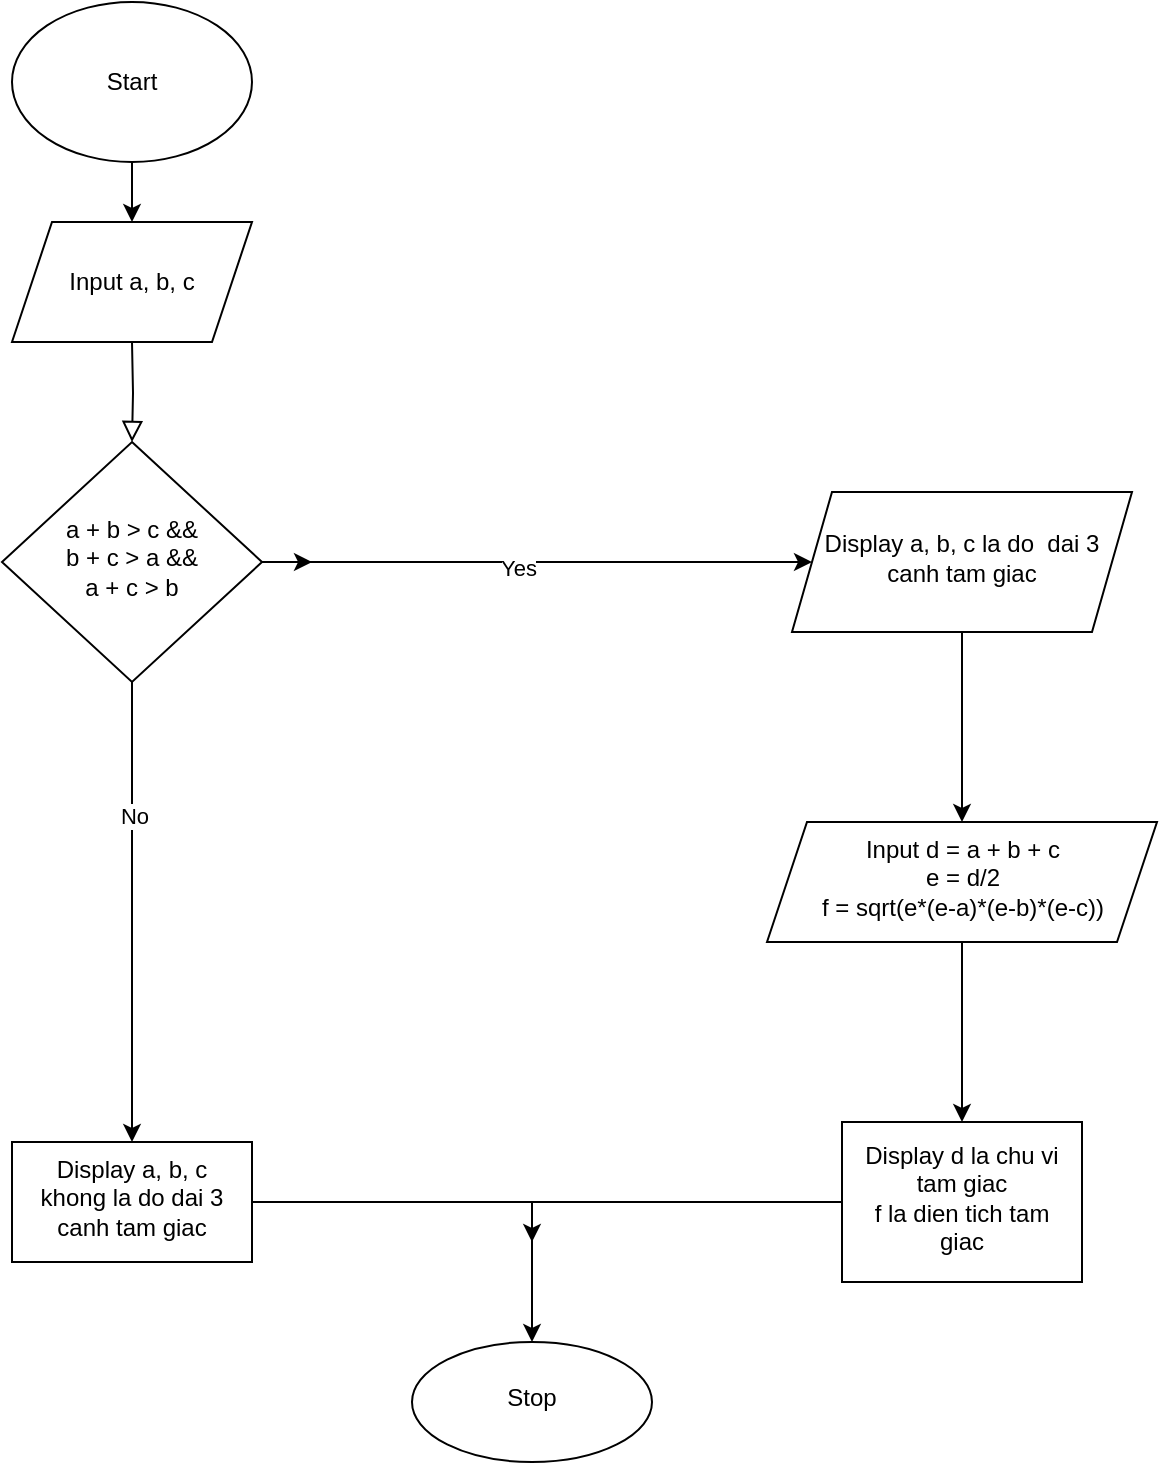 <mxfile version="20.3.0" type="device"><diagram id="C5RBs43oDa-KdzZeNtuy" name="Page-1"><mxGraphModel dx="885" dy="1809" grid="1" gridSize="10" guides="1" tooltips="1" connect="1" arrows="1" fold="1" page="1" pageScale="1" pageWidth="827" pageHeight="1169" math="0" shadow="0"><root><mxCell id="WIyWlLk6GJQsqaUBKTNV-0"/><mxCell id="WIyWlLk6GJQsqaUBKTNV-1" parent="WIyWlLk6GJQsqaUBKTNV-0"/><mxCell id="WIyWlLk6GJQsqaUBKTNV-2" value="" style="rounded=0;html=1;jettySize=auto;orthogonalLoop=1;fontSize=11;endArrow=block;endFill=0;endSize=8;strokeWidth=1;shadow=0;labelBackgroundColor=none;edgeStyle=orthogonalEdgeStyle;" parent="WIyWlLk6GJQsqaUBKTNV-1" target="WIyWlLk6GJQsqaUBKTNV-6" edge="1"><mxGeometry relative="1" as="geometry"><mxPoint x="220" y="120" as="sourcePoint"/></mxGeometry></mxCell><mxCell id="2tGeQg6ExbhK-823RMxf-10" style="edgeStyle=orthogonalEdgeStyle;rounded=0;orthogonalLoop=1;jettySize=auto;html=1;" edge="1" parent="WIyWlLk6GJQsqaUBKTNV-1" source="WIyWlLk6GJQsqaUBKTNV-6"><mxGeometry relative="1" as="geometry"><mxPoint x="310" y="230" as="targetPoint"/></mxGeometry></mxCell><mxCell id="2tGeQg6ExbhK-823RMxf-12" value="" style="edgeStyle=orthogonalEdgeStyle;rounded=0;orthogonalLoop=1;jettySize=auto;html=1;" edge="1" parent="WIyWlLk6GJQsqaUBKTNV-1" source="WIyWlLk6GJQsqaUBKTNV-6" target="2tGeQg6ExbhK-823RMxf-11"><mxGeometry relative="1" as="geometry"/></mxCell><mxCell id="2tGeQg6ExbhK-823RMxf-13" value="No" style="edgeLabel;html=1;align=center;verticalAlign=middle;resizable=0;points=[];" vertex="1" connectable="0" parent="2tGeQg6ExbhK-823RMxf-12"><mxGeometry x="-0.422" y="1" relative="1" as="geometry"><mxPoint as="offset"/></mxGeometry></mxCell><mxCell id="2tGeQg6ExbhK-823RMxf-22" value="" style="edgeStyle=orthogonalEdgeStyle;rounded=0;orthogonalLoop=1;jettySize=auto;html=1;" edge="1" parent="WIyWlLk6GJQsqaUBKTNV-1" source="WIyWlLk6GJQsqaUBKTNV-6" target="2tGeQg6ExbhK-823RMxf-21"><mxGeometry relative="1" as="geometry"/></mxCell><mxCell id="2tGeQg6ExbhK-823RMxf-24" value="Yes" style="edgeLabel;html=1;align=center;verticalAlign=middle;resizable=0;points=[];" vertex="1" connectable="0" parent="2tGeQg6ExbhK-823RMxf-22"><mxGeometry x="-0.072" y="-3" relative="1" as="geometry"><mxPoint as="offset"/></mxGeometry></mxCell><mxCell id="WIyWlLk6GJQsqaUBKTNV-6" value="a + b &amp;gt; c &amp;amp;&amp;amp;&lt;br&gt;b + c &amp;gt; a &amp;amp;&amp;amp;&lt;br&gt;a + c &amp;gt; b" style="rhombus;whiteSpace=wrap;html=1;shadow=0;fontFamily=Helvetica;fontSize=12;align=center;strokeWidth=1;spacing=6;spacingTop=-4;" parent="WIyWlLk6GJQsqaUBKTNV-1" vertex="1"><mxGeometry x="155" y="170" width="130" height="120" as="geometry"/></mxCell><mxCell id="2tGeQg6ExbhK-823RMxf-17" value="" style="edgeStyle=orthogonalEdgeStyle;rounded=0;orthogonalLoop=1;jettySize=auto;html=1;" edge="1" parent="WIyWlLk6GJQsqaUBKTNV-1" source="2tGeQg6ExbhK-823RMxf-2" target="2tGeQg6ExbhK-823RMxf-16"><mxGeometry relative="1" as="geometry"/></mxCell><mxCell id="2tGeQg6ExbhK-823RMxf-2" value="Start" style="ellipse;whiteSpace=wrap;html=1;" vertex="1" parent="WIyWlLk6GJQsqaUBKTNV-1"><mxGeometry x="160" y="-50" width="120" height="80" as="geometry"/></mxCell><mxCell id="2tGeQg6ExbhK-823RMxf-26" value="" style="edgeStyle=orthogonalEdgeStyle;rounded=0;orthogonalLoop=1;jettySize=auto;html=1;" edge="1" parent="WIyWlLk6GJQsqaUBKTNV-1" source="2tGeQg6ExbhK-823RMxf-11" target="2tGeQg6ExbhK-823RMxf-25"><mxGeometry relative="1" as="geometry"/></mxCell><mxCell id="2tGeQg6ExbhK-823RMxf-11" value="Display a, b, c khong la do dai 3 canh tam giac" style="whiteSpace=wrap;html=1;shadow=0;strokeWidth=1;spacing=6;spacingTop=-4;" vertex="1" parent="WIyWlLk6GJQsqaUBKTNV-1"><mxGeometry x="160" y="520" width="120" height="60" as="geometry"/></mxCell><mxCell id="2tGeQg6ExbhK-823RMxf-19" value="" style="edgeStyle=orthogonalEdgeStyle;rounded=0;orthogonalLoop=1;jettySize=auto;html=1;" edge="1" parent="WIyWlLk6GJQsqaUBKTNV-1" source="2tGeQg6ExbhK-823RMxf-14" target="2tGeQg6ExbhK-823RMxf-18"><mxGeometry relative="1" as="geometry"/></mxCell><mxCell id="2tGeQg6ExbhK-823RMxf-14" value="Input d = a + b + c&lt;br&gt;e = d/2&lt;br&gt;f = sqrt(e*(e-a)*(e-b)*(e-c))" style="shape=parallelogram;perimeter=parallelogramPerimeter;whiteSpace=wrap;html=1;fixedSize=1;shadow=0;strokeWidth=1;spacing=6;spacingTop=-4;" vertex="1" parent="WIyWlLk6GJQsqaUBKTNV-1"><mxGeometry x="537.5" y="360" width="195" height="60" as="geometry"/></mxCell><mxCell id="2tGeQg6ExbhK-823RMxf-16" value="Input a, b, c" style="shape=parallelogram;perimeter=parallelogramPerimeter;whiteSpace=wrap;html=1;fixedSize=1;" vertex="1" parent="WIyWlLk6GJQsqaUBKTNV-1"><mxGeometry x="160" y="60" width="120" height="60" as="geometry"/></mxCell><mxCell id="2tGeQg6ExbhK-823RMxf-27" style="edgeStyle=orthogonalEdgeStyle;rounded=0;orthogonalLoop=1;jettySize=auto;html=1;" edge="1" parent="WIyWlLk6GJQsqaUBKTNV-1" source="2tGeQg6ExbhK-823RMxf-18"><mxGeometry relative="1" as="geometry"><mxPoint x="420" y="570" as="targetPoint"/><Array as="points"><mxPoint x="420" y="550"/><mxPoint x="420" y="550"/></Array></mxGeometry></mxCell><mxCell id="2tGeQg6ExbhK-823RMxf-18" value="Display d la chu vi tam giac&lt;br&gt;f la dien tich tam giac" style="whiteSpace=wrap;html=1;shadow=0;strokeWidth=1;spacing=6;spacingTop=-4;" vertex="1" parent="WIyWlLk6GJQsqaUBKTNV-1"><mxGeometry x="575" y="510" width="120" height="80" as="geometry"/></mxCell><mxCell id="2tGeQg6ExbhK-823RMxf-23" style="edgeStyle=orthogonalEdgeStyle;rounded=0;orthogonalLoop=1;jettySize=auto;html=1;" edge="1" parent="WIyWlLk6GJQsqaUBKTNV-1" source="2tGeQg6ExbhK-823RMxf-21" target="2tGeQg6ExbhK-823RMxf-14"><mxGeometry relative="1" as="geometry"/></mxCell><mxCell id="2tGeQg6ExbhK-823RMxf-21" value="Display a, b, c la do&amp;nbsp; dai 3 canh tam giac" style="shape=parallelogram;perimeter=parallelogramPerimeter;whiteSpace=wrap;html=1;fixedSize=1;shadow=0;strokeWidth=1;spacing=6;spacingTop=-4;" vertex="1" parent="WIyWlLk6GJQsqaUBKTNV-1"><mxGeometry x="550" y="195" width="170" height="70" as="geometry"/></mxCell><mxCell id="2tGeQg6ExbhK-823RMxf-25" value="Stop" style="ellipse;whiteSpace=wrap;html=1;shadow=0;strokeWidth=1;spacing=6;spacingTop=-4;" vertex="1" parent="WIyWlLk6GJQsqaUBKTNV-1"><mxGeometry x="360" y="620" width="120" height="60" as="geometry"/></mxCell></root></mxGraphModel></diagram></mxfile>